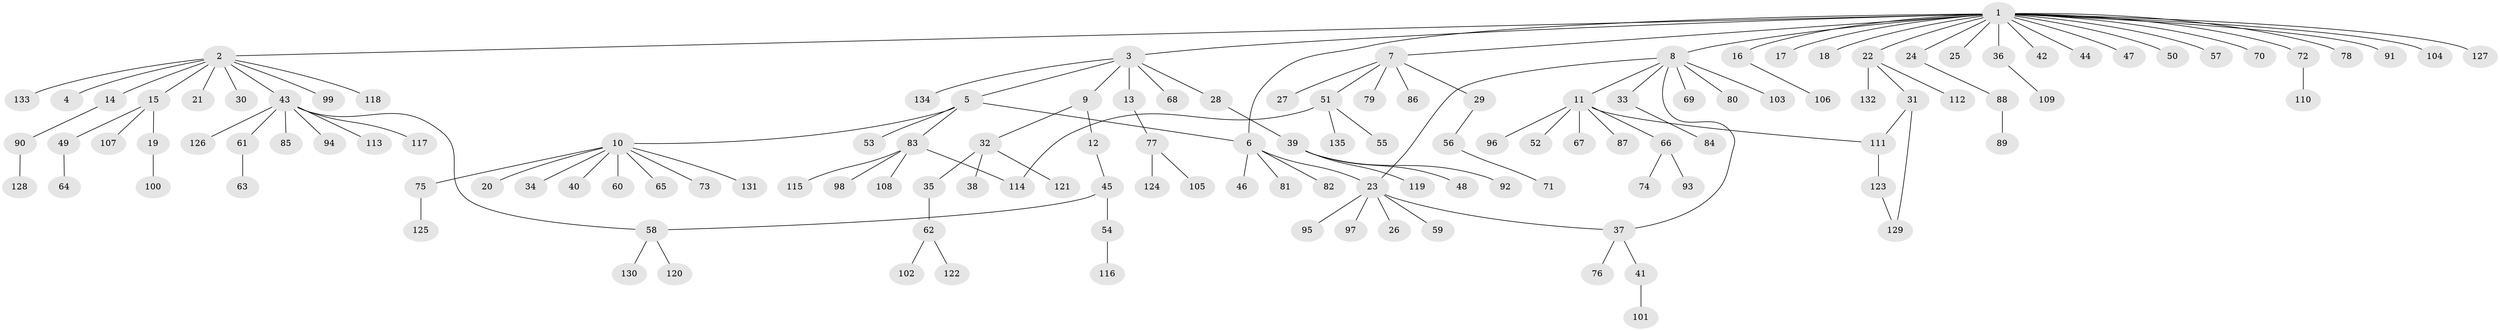 // coarse degree distribution, {27: 0.009523809523809525, 12: 0.009523809523809525, 7: 0.009523809523809525, 1: 0.6952380952380952, 4: 0.02857142857142857, 5: 0.009523809523809525, 8: 0.02857142857142857, 3: 0.09523809523809523, 6: 0.01904761904761905, 2: 0.09523809523809523}
// Generated by graph-tools (version 1.1) at 2025/23/03/03/25 07:23:49]
// undirected, 135 vertices, 141 edges
graph export_dot {
graph [start="1"]
  node [color=gray90,style=filled];
  1;
  2;
  3;
  4;
  5;
  6;
  7;
  8;
  9;
  10;
  11;
  12;
  13;
  14;
  15;
  16;
  17;
  18;
  19;
  20;
  21;
  22;
  23;
  24;
  25;
  26;
  27;
  28;
  29;
  30;
  31;
  32;
  33;
  34;
  35;
  36;
  37;
  38;
  39;
  40;
  41;
  42;
  43;
  44;
  45;
  46;
  47;
  48;
  49;
  50;
  51;
  52;
  53;
  54;
  55;
  56;
  57;
  58;
  59;
  60;
  61;
  62;
  63;
  64;
  65;
  66;
  67;
  68;
  69;
  70;
  71;
  72;
  73;
  74;
  75;
  76;
  77;
  78;
  79;
  80;
  81;
  82;
  83;
  84;
  85;
  86;
  87;
  88;
  89;
  90;
  91;
  92;
  93;
  94;
  95;
  96;
  97;
  98;
  99;
  100;
  101;
  102;
  103;
  104;
  105;
  106;
  107;
  108;
  109;
  110;
  111;
  112;
  113;
  114;
  115;
  116;
  117;
  118;
  119;
  120;
  121;
  122;
  123;
  124;
  125;
  126;
  127;
  128;
  129;
  130;
  131;
  132;
  133;
  134;
  135;
  1 -- 2;
  1 -- 3;
  1 -- 6;
  1 -- 7;
  1 -- 8;
  1 -- 16;
  1 -- 17;
  1 -- 18;
  1 -- 22;
  1 -- 24;
  1 -- 25;
  1 -- 36;
  1 -- 42;
  1 -- 44;
  1 -- 47;
  1 -- 50;
  1 -- 57;
  1 -- 70;
  1 -- 72;
  1 -- 78;
  1 -- 91;
  1 -- 104;
  1 -- 127;
  2 -- 4;
  2 -- 14;
  2 -- 15;
  2 -- 21;
  2 -- 30;
  2 -- 43;
  2 -- 99;
  2 -- 118;
  2 -- 133;
  3 -- 5;
  3 -- 9;
  3 -- 13;
  3 -- 28;
  3 -- 68;
  3 -- 134;
  5 -- 6;
  5 -- 10;
  5 -- 53;
  5 -- 83;
  6 -- 23;
  6 -- 46;
  6 -- 81;
  6 -- 82;
  7 -- 27;
  7 -- 29;
  7 -- 51;
  7 -- 79;
  7 -- 86;
  8 -- 11;
  8 -- 23;
  8 -- 33;
  8 -- 37;
  8 -- 69;
  8 -- 80;
  8 -- 103;
  9 -- 12;
  9 -- 32;
  10 -- 20;
  10 -- 34;
  10 -- 40;
  10 -- 60;
  10 -- 65;
  10 -- 73;
  10 -- 75;
  10 -- 131;
  11 -- 52;
  11 -- 66;
  11 -- 67;
  11 -- 87;
  11 -- 96;
  11 -- 111;
  12 -- 45;
  13 -- 77;
  14 -- 90;
  15 -- 19;
  15 -- 49;
  15 -- 107;
  16 -- 106;
  19 -- 100;
  22 -- 31;
  22 -- 112;
  22 -- 132;
  23 -- 26;
  23 -- 37;
  23 -- 59;
  23 -- 95;
  23 -- 97;
  24 -- 88;
  28 -- 39;
  29 -- 56;
  31 -- 111;
  31 -- 129;
  32 -- 35;
  32 -- 38;
  32 -- 121;
  33 -- 84;
  35 -- 62;
  36 -- 109;
  37 -- 41;
  37 -- 76;
  39 -- 48;
  39 -- 92;
  39 -- 119;
  41 -- 101;
  43 -- 58;
  43 -- 61;
  43 -- 85;
  43 -- 94;
  43 -- 113;
  43 -- 117;
  43 -- 126;
  45 -- 54;
  45 -- 58;
  49 -- 64;
  51 -- 55;
  51 -- 114;
  51 -- 135;
  54 -- 116;
  56 -- 71;
  58 -- 120;
  58 -- 130;
  61 -- 63;
  62 -- 102;
  62 -- 122;
  66 -- 74;
  66 -- 93;
  72 -- 110;
  75 -- 125;
  77 -- 105;
  77 -- 124;
  83 -- 98;
  83 -- 108;
  83 -- 114;
  83 -- 115;
  88 -- 89;
  90 -- 128;
  111 -- 123;
  123 -- 129;
}
